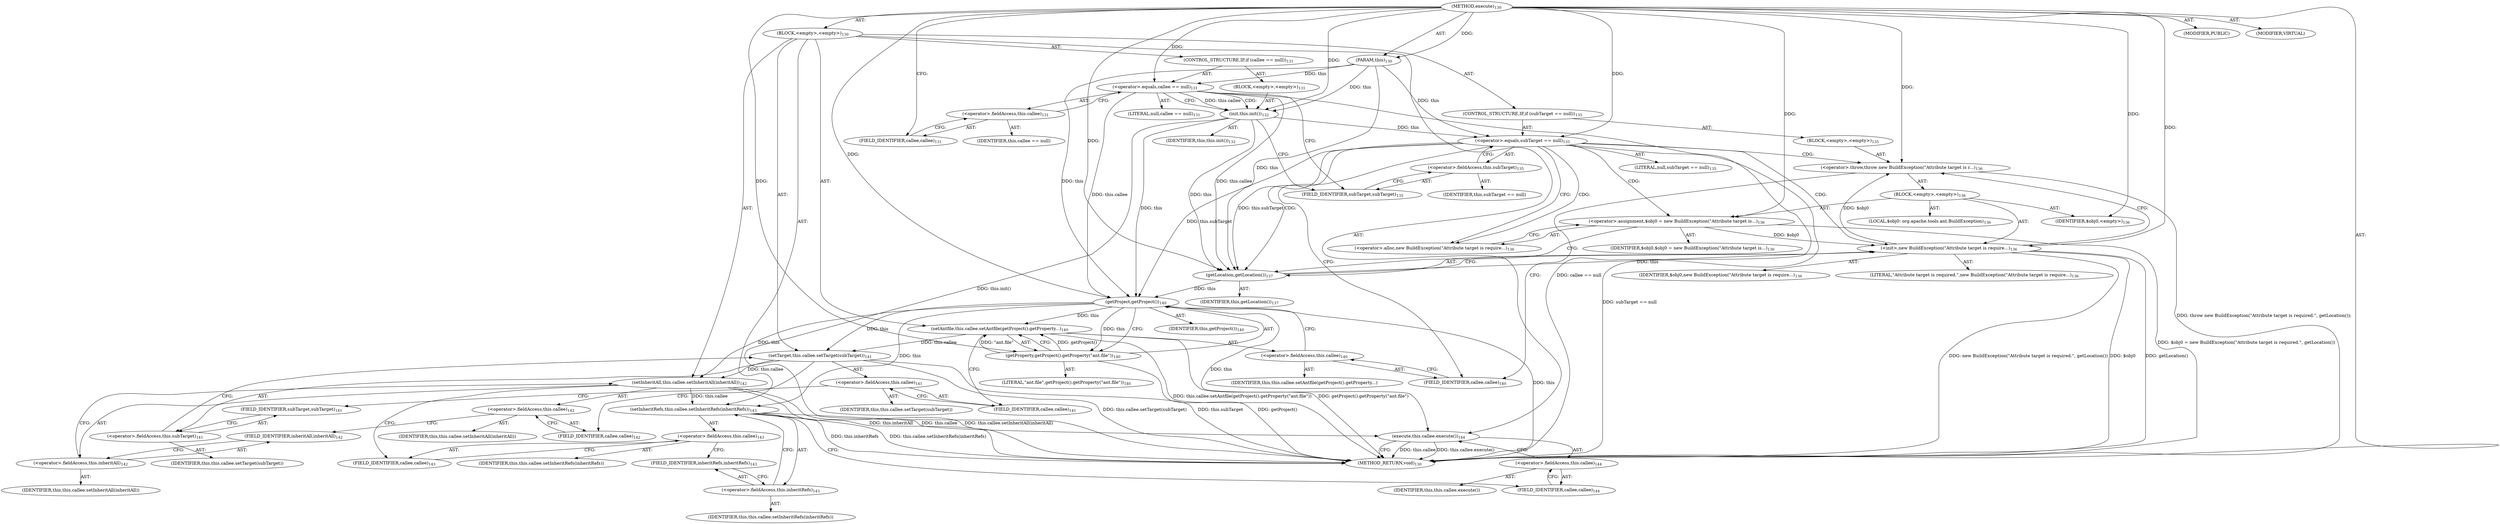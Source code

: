 digraph "execute" {  
"111669149699" [label = <(METHOD,execute)<SUB>130</SUB>> ]
"115964116994" [label = <(PARAM,this)<SUB>130</SUB>> ]
"25769803779" [label = <(BLOCK,&lt;empty&gt;,&lt;empty&gt;)<SUB>130</SUB>> ]
"47244640256" [label = <(CONTROL_STRUCTURE,IF,if (callee == null))<SUB>131</SUB>> ]
"30064771092" [label = <(&lt;operator&gt;.equals,callee == null)<SUB>131</SUB>> ]
"30064771093" [label = <(&lt;operator&gt;.fieldAccess,this.callee)<SUB>131</SUB>> ]
"68719476755" [label = <(IDENTIFIER,this,callee == null)> ]
"55834574855" [label = <(FIELD_IDENTIFIER,callee,callee)<SUB>131</SUB>> ]
"90194313217" [label = <(LITERAL,null,callee == null)<SUB>131</SUB>> ]
"25769803780" [label = <(BLOCK,&lt;empty&gt;,&lt;empty&gt;)<SUB>131</SUB>> ]
"30064771094" [label = <(init,this.init())<SUB>132</SUB>> ]
"68719476741" [label = <(IDENTIFIER,this,this.init())<SUB>132</SUB>> ]
"47244640257" [label = <(CONTROL_STRUCTURE,IF,if (subTarget == null))<SUB>135</SUB>> ]
"30064771095" [label = <(&lt;operator&gt;.equals,subTarget == null)<SUB>135</SUB>> ]
"30064771096" [label = <(&lt;operator&gt;.fieldAccess,this.subTarget)<SUB>135</SUB>> ]
"68719476756" [label = <(IDENTIFIER,this,subTarget == null)> ]
"55834574856" [label = <(FIELD_IDENTIFIER,subTarget,subTarget)<SUB>135</SUB>> ]
"90194313218" [label = <(LITERAL,null,subTarget == null)<SUB>135</SUB>> ]
"25769803781" [label = <(BLOCK,&lt;empty&gt;,&lt;empty&gt;)<SUB>135</SUB>> ]
"30064771097" [label = <(&lt;operator&gt;.throw,throw new BuildException(&quot;Attribute target is r...)<SUB>136</SUB>> ]
"25769803782" [label = <(BLOCK,&lt;empty&gt;,&lt;empty&gt;)<SUB>136</SUB>> ]
"94489280512" [label = <(LOCAL,$obj0: org.apache.tools.ant.BuildException)<SUB>136</SUB>> ]
"30064771098" [label = <(&lt;operator&gt;.assignment,$obj0 = new BuildException(&quot;Attribute target is...)<SUB>136</SUB>> ]
"68719476757" [label = <(IDENTIFIER,$obj0,$obj0 = new BuildException(&quot;Attribute target is...)<SUB>136</SUB>> ]
"30064771099" [label = <(&lt;operator&gt;.alloc,new BuildException(&quot;Attribute target is require...)<SUB>136</SUB>> ]
"30064771100" [label = <(&lt;init&gt;,new BuildException(&quot;Attribute target is require...)<SUB>136</SUB>> ]
"68719476758" [label = <(IDENTIFIER,$obj0,new BuildException(&quot;Attribute target is require...)<SUB>136</SUB>> ]
"90194313219" [label = <(LITERAL,&quot;Attribute target is required.&quot;,new BuildException(&quot;Attribute target is require...)<SUB>136</SUB>> ]
"30064771101" [label = <(getLocation,getLocation())<SUB>137</SUB>> ]
"68719476742" [label = <(IDENTIFIER,this,getLocation())<SUB>137</SUB>> ]
"68719476759" [label = <(IDENTIFIER,$obj0,&lt;empty&gt;)<SUB>136</SUB>> ]
"30064771102" [label = <(setAntfile,this.callee.setAntfile(getProject().getProperty...)<SUB>140</SUB>> ]
"30064771103" [label = <(&lt;operator&gt;.fieldAccess,this.callee)<SUB>140</SUB>> ]
"68719476760" [label = <(IDENTIFIER,this,this.callee.setAntfile(getProject().getProperty...)> ]
"55834574857" [label = <(FIELD_IDENTIFIER,callee,callee)<SUB>140</SUB>> ]
"30064771104" [label = <(getProperty,getProject().getProperty(&quot;ant.file&quot;))<SUB>140</SUB>> ]
"30064771105" [label = <(getProject,getProject())<SUB>140</SUB>> ]
"68719476743" [label = <(IDENTIFIER,this,getProject())<SUB>140</SUB>> ]
"90194313220" [label = <(LITERAL,&quot;ant.file&quot;,getProject().getProperty(&quot;ant.file&quot;))<SUB>140</SUB>> ]
"30064771106" [label = <(setTarget,this.callee.setTarget(subTarget))<SUB>141</SUB>> ]
"30064771107" [label = <(&lt;operator&gt;.fieldAccess,this.callee)<SUB>141</SUB>> ]
"68719476761" [label = <(IDENTIFIER,this,this.callee.setTarget(subTarget))> ]
"55834574858" [label = <(FIELD_IDENTIFIER,callee,callee)<SUB>141</SUB>> ]
"30064771108" [label = <(&lt;operator&gt;.fieldAccess,this.subTarget)<SUB>141</SUB>> ]
"68719476762" [label = <(IDENTIFIER,this,this.callee.setTarget(subTarget))> ]
"55834574859" [label = <(FIELD_IDENTIFIER,subTarget,subTarget)<SUB>141</SUB>> ]
"30064771109" [label = <(setInheritAll,this.callee.setInheritAll(inheritAll))<SUB>142</SUB>> ]
"30064771110" [label = <(&lt;operator&gt;.fieldAccess,this.callee)<SUB>142</SUB>> ]
"68719476763" [label = <(IDENTIFIER,this,this.callee.setInheritAll(inheritAll))> ]
"55834574860" [label = <(FIELD_IDENTIFIER,callee,callee)<SUB>142</SUB>> ]
"30064771111" [label = <(&lt;operator&gt;.fieldAccess,this.inheritAll)<SUB>142</SUB>> ]
"68719476764" [label = <(IDENTIFIER,this,this.callee.setInheritAll(inheritAll))> ]
"55834574861" [label = <(FIELD_IDENTIFIER,inheritAll,inheritAll)<SUB>142</SUB>> ]
"30064771112" [label = <(setInheritRefs,this.callee.setInheritRefs(inheritRefs))<SUB>143</SUB>> ]
"30064771113" [label = <(&lt;operator&gt;.fieldAccess,this.callee)<SUB>143</SUB>> ]
"68719476765" [label = <(IDENTIFIER,this,this.callee.setInheritRefs(inheritRefs))> ]
"55834574862" [label = <(FIELD_IDENTIFIER,callee,callee)<SUB>143</SUB>> ]
"30064771114" [label = <(&lt;operator&gt;.fieldAccess,this.inheritRefs)<SUB>143</SUB>> ]
"68719476766" [label = <(IDENTIFIER,this,this.callee.setInheritRefs(inheritRefs))> ]
"55834574863" [label = <(FIELD_IDENTIFIER,inheritRefs,inheritRefs)<SUB>143</SUB>> ]
"30064771115" [label = <(execute,this.callee.execute())<SUB>144</SUB>> ]
"30064771116" [label = <(&lt;operator&gt;.fieldAccess,this.callee)<SUB>144</SUB>> ]
"68719476767" [label = <(IDENTIFIER,this,this.callee.execute())> ]
"55834574864" [label = <(FIELD_IDENTIFIER,callee,callee)<SUB>144</SUB>> ]
"133143986186" [label = <(MODIFIER,PUBLIC)> ]
"133143986187" [label = <(MODIFIER,VIRTUAL)> ]
"128849018883" [label = <(METHOD_RETURN,void)<SUB>130</SUB>> ]
  "111669149699" -> "115964116994"  [ label = "AST: "] 
  "111669149699" -> "25769803779"  [ label = "AST: "] 
  "111669149699" -> "133143986186"  [ label = "AST: "] 
  "111669149699" -> "133143986187"  [ label = "AST: "] 
  "111669149699" -> "128849018883"  [ label = "AST: "] 
  "25769803779" -> "47244640256"  [ label = "AST: "] 
  "25769803779" -> "47244640257"  [ label = "AST: "] 
  "25769803779" -> "30064771102"  [ label = "AST: "] 
  "25769803779" -> "30064771106"  [ label = "AST: "] 
  "25769803779" -> "30064771109"  [ label = "AST: "] 
  "25769803779" -> "30064771112"  [ label = "AST: "] 
  "25769803779" -> "30064771115"  [ label = "AST: "] 
  "47244640256" -> "30064771092"  [ label = "AST: "] 
  "47244640256" -> "25769803780"  [ label = "AST: "] 
  "30064771092" -> "30064771093"  [ label = "AST: "] 
  "30064771092" -> "90194313217"  [ label = "AST: "] 
  "30064771093" -> "68719476755"  [ label = "AST: "] 
  "30064771093" -> "55834574855"  [ label = "AST: "] 
  "25769803780" -> "30064771094"  [ label = "AST: "] 
  "30064771094" -> "68719476741"  [ label = "AST: "] 
  "47244640257" -> "30064771095"  [ label = "AST: "] 
  "47244640257" -> "25769803781"  [ label = "AST: "] 
  "30064771095" -> "30064771096"  [ label = "AST: "] 
  "30064771095" -> "90194313218"  [ label = "AST: "] 
  "30064771096" -> "68719476756"  [ label = "AST: "] 
  "30064771096" -> "55834574856"  [ label = "AST: "] 
  "25769803781" -> "30064771097"  [ label = "AST: "] 
  "30064771097" -> "25769803782"  [ label = "AST: "] 
  "25769803782" -> "94489280512"  [ label = "AST: "] 
  "25769803782" -> "30064771098"  [ label = "AST: "] 
  "25769803782" -> "30064771100"  [ label = "AST: "] 
  "25769803782" -> "68719476759"  [ label = "AST: "] 
  "30064771098" -> "68719476757"  [ label = "AST: "] 
  "30064771098" -> "30064771099"  [ label = "AST: "] 
  "30064771100" -> "68719476758"  [ label = "AST: "] 
  "30064771100" -> "90194313219"  [ label = "AST: "] 
  "30064771100" -> "30064771101"  [ label = "AST: "] 
  "30064771101" -> "68719476742"  [ label = "AST: "] 
  "30064771102" -> "30064771103"  [ label = "AST: "] 
  "30064771102" -> "30064771104"  [ label = "AST: "] 
  "30064771103" -> "68719476760"  [ label = "AST: "] 
  "30064771103" -> "55834574857"  [ label = "AST: "] 
  "30064771104" -> "30064771105"  [ label = "AST: "] 
  "30064771104" -> "90194313220"  [ label = "AST: "] 
  "30064771105" -> "68719476743"  [ label = "AST: "] 
  "30064771106" -> "30064771107"  [ label = "AST: "] 
  "30064771106" -> "30064771108"  [ label = "AST: "] 
  "30064771107" -> "68719476761"  [ label = "AST: "] 
  "30064771107" -> "55834574858"  [ label = "AST: "] 
  "30064771108" -> "68719476762"  [ label = "AST: "] 
  "30064771108" -> "55834574859"  [ label = "AST: "] 
  "30064771109" -> "30064771110"  [ label = "AST: "] 
  "30064771109" -> "30064771111"  [ label = "AST: "] 
  "30064771110" -> "68719476763"  [ label = "AST: "] 
  "30064771110" -> "55834574860"  [ label = "AST: "] 
  "30064771111" -> "68719476764"  [ label = "AST: "] 
  "30064771111" -> "55834574861"  [ label = "AST: "] 
  "30064771112" -> "30064771113"  [ label = "AST: "] 
  "30064771112" -> "30064771114"  [ label = "AST: "] 
  "30064771113" -> "68719476765"  [ label = "AST: "] 
  "30064771113" -> "55834574862"  [ label = "AST: "] 
  "30064771114" -> "68719476766"  [ label = "AST: "] 
  "30064771114" -> "55834574863"  [ label = "AST: "] 
  "30064771115" -> "30064771116"  [ label = "AST: "] 
  "30064771116" -> "68719476767"  [ label = "AST: "] 
  "30064771116" -> "55834574864"  [ label = "AST: "] 
  "30064771102" -> "55834574858"  [ label = "CFG: "] 
  "30064771106" -> "55834574860"  [ label = "CFG: "] 
  "30064771109" -> "55834574862"  [ label = "CFG: "] 
  "30064771112" -> "55834574864"  [ label = "CFG: "] 
  "30064771115" -> "128849018883"  [ label = "CFG: "] 
  "30064771092" -> "30064771094"  [ label = "CFG: "] 
  "30064771092" -> "55834574856"  [ label = "CFG: "] 
  "30064771095" -> "30064771099"  [ label = "CFG: "] 
  "30064771095" -> "55834574857"  [ label = "CFG: "] 
  "30064771103" -> "30064771105"  [ label = "CFG: "] 
  "30064771104" -> "30064771102"  [ label = "CFG: "] 
  "30064771107" -> "55834574859"  [ label = "CFG: "] 
  "30064771108" -> "30064771106"  [ label = "CFG: "] 
  "30064771110" -> "55834574861"  [ label = "CFG: "] 
  "30064771111" -> "30064771109"  [ label = "CFG: "] 
  "30064771113" -> "55834574863"  [ label = "CFG: "] 
  "30064771114" -> "30064771112"  [ label = "CFG: "] 
  "30064771116" -> "30064771115"  [ label = "CFG: "] 
  "30064771093" -> "30064771092"  [ label = "CFG: "] 
  "30064771094" -> "55834574856"  [ label = "CFG: "] 
  "30064771096" -> "30064771095"  [ label = "CFG: "] 
  "30064771097" -> "55834574857"  [ label = "CFG: "] 
  "55834574857" -> "30064771103"  [ label = "CFG: "] 
  "30064771105" -> "30064771104"  [ label = "CFG: "] 
  "55834574858" -> "30064771107"  [ label = "CFG: "] 
  "55834574859" -> "30064771108"  [ label = "CFG: "] 
  "55834574860" -> "30064771110"  [ label = "CFG: "] 
  "55834574861" -> "30064771111"  [ label = "CFG: "] 
  "55834574862" -> "30064771113"  [ label = "CFG: "] 
  "55834574863" -> "30064771114"  [ label = "CFG: "] 
  "55834574864" -> "30064771116"  [ label = "CFG: "] 
  "55834574855" -> "30064771093"  [ label = "CFG: "] 
  "55834574856" -> "30064771096"  [ label = "CFG: "] 
  "30064771098" -> "30064771101"  [ label = "CFG: "] 
  "30064771100" -> "30064771097"  [ label = "CFG: "] 
  "30064771099" -> "30064771098"  [ label = "CFG: "] 
  "30064771101" -> "30064771100"  [ label = "CFG: "] 
  "111669149699" -> "55834574855"  [ label = "CFG: "] 
  "30064771092" -> "128849018883"  [ label = "DDG: callee == null"] 
  "30064771094" -> "128849018883"  [ label = "DDG: this.init()"] 
  "30064771095" -> "128849018883"  [ label = "DDG: subTarget == null"] 
  "30064771098" -> "128849018883"  [ label = "DDG: $obj0 = new BuildException(&quot;Attribute target is required.&quot;, getLocation())"] 
  "30064771100" -> "128849018883"  [ label = "DDG: $obj0"] 
  "30064771100" -> "128849018883"  [ label = "DDG: getLocation()"] 
  "30064771100" -> "128849018883"  [ label = "DDG: new BuildException(&quot;Attribute target is required.&quot;, getLocation())"] 
  "30064771097" -> "128849018883"  [ label = "DDG: throw new BuildException(&quot;Attribute target is required.&quot;, getLocation());"] 
  "30064771105" -> "128849018883"  [ label = "DDG: this"] 
  "30064771104" -> "128849018883"  [ label = "DDG: getProject()"] 
  "30064771102" -> "128849018883"  [ label = "DDG: getProject().getProperty(&quot;ant.file&quot;)"] 
  "30064771102" -> "128849018883"  [ label = "DDG: this.callee.setAntfile(getProject().getProperty(&quot;ant.file&quot;))"] 
  "30064771106" -> "128849018883"  [ label = "DDG: this.subTarget"] 
  "30064771106" -> "128849018883"  [ label = "DDG: this.callee.setTarget(subTarget)"] 
  "30064771109" -> "128849018883"  [ label = "DDG: this.inheritAll"] 
  "30064771109" -> "128849018883"  [ label = "DDG: this.callee.setInheritAll(inheritAll)"] 
  "30064771112" -> "128849018883"  [ label = "DDG: this.inheritRefs"] 
  "30064771112" -> "128849018883"  [ label = "DDG: this.callee.setInheritRefs(inheritRefs)"] 
  "30064771115" -> "128849018883"  [ label = "DDG: this.callee"] 
  "30064771115" -> "128849018883"  [ label = "DDG: this.callee.execute()"] 
  "111669149699" -> "115964116994"  [ label = "DDG: "] 
  "30064771105" -> "30064771102"  [ label = "DDG: this"] 
  "30064771104" -> "30064771102"  [ label = "DDG: getProject()"] 
  "30064771104" -> "30064771102"  [ label = "DDG: &quot;ant.file&quot;"] 
  "30064771102" -> "30064771106"  [ label = "DDG: this.callee"] 
  "30064771105" -> "30064771106"  [ label = "DDG: this"] 
  "30064771105" -> "30064771109"  [ label = "DDG: this"] 
  "30064771106" -> "30064771109"  [ label = "DDG: this.callee"] 
  "30064771105" -> "30064771112"  [ label = "DDG: this"] 
  "30064771109" -> "30064771112"  [ label = "DDG: this.callee"] 
  "30064771105" -> "30064771115"  [ label = "DDG: this"] 
  "30064771112" -> "30064771115"  [ label = "DDG: this.callee"] 
  "115964116994" -> "30064771092"  [ label = "DDG: this"] 
  "111669149699" -> "30064771092"  [ label = "DDG: "] 
  "115964116994" -> "30064771095"  [ label = "DDG: this"] 
  "30064771094" -> "30064771095"  [ label = "DDG: this"] 
  "111669149699" -> "30064771095"  [ label = "DDG: "] 
  "30064771105" -> "30064771104"  [ label = "DDG: this"] 
  "111669149699" -> "30064771104"  [ label = "DDG: "] 
  "115964116994" -> "30064771094"  [ label = "DDG: this"] 
  "30064771092" -> "30064771094"  [ label = "DDG: this.callee"] 
  "111669149699" -> "30064771094"  [ label = "DDG: "] 
  "30064771100" -> "30064771097"  [ label = "DDG: $obj0"] 
  "111669149699" -> "30064771097"  [ label = "DDG: "] 
  "115964116994" -> "30064771105"  [ label = "DDG: this"] 
  "30064771092" -> "30064771105"  [ label = "DDG: this.callee"] 
  "30064771094" -> "30064771105"  [ label = "DDG: this"] 
  "30064771095" -> "30064771105"  [ label = "DDG: this.subTarget"] 
  "30064771101" -> "30064771105"  [ label = "DDG: this"] 
  "111669149699" -> "30064771105"  [ label = "DDG: "] 
  "111669149699" -> "30064771098"  [ label = "DDG: "] 
  "111669149699" -> "68719476759"  [ label = "DDG: "] 
  "30064771098" -> "30064771100"  [ label = "DDG: $obj0"] 
  "111669149699" -> "30064771100"  [ label = "DDG: "] 
  "30064771101" -> "30064771100"  [ label = "DDG: this"] 
  "115964116994" -> "30064771101"  [ label = "DDG: this"] 
  "30064771092" -> "30064771101"  [ label = "DDG: this.callee"] 
  "30064771094" -> "30064771101"  [ label = "DDG: this"] 
  "30064771095" -> "30064771101"  [ label = "DDG: this.subTarget"] 
  "111669149699" -> "30064771101"  [ label = "DDG: "] 
  "30064771092" -> "30064771094"  [ label = "CDG: "] 
  "30064771095" -> "30064771097"  [ label = "CDG: "] 
  "30064771095" -> "30064771101"  [ label = "CDG: "] 
  "30064771095" -> "30064771100"  [ label = "CDG: "] 
  "30064771095" -> "30064771099"  [ label = "CDG: "] 
  "30064771095" -> "30064771098"  [ label = "CDG: "] 
}

